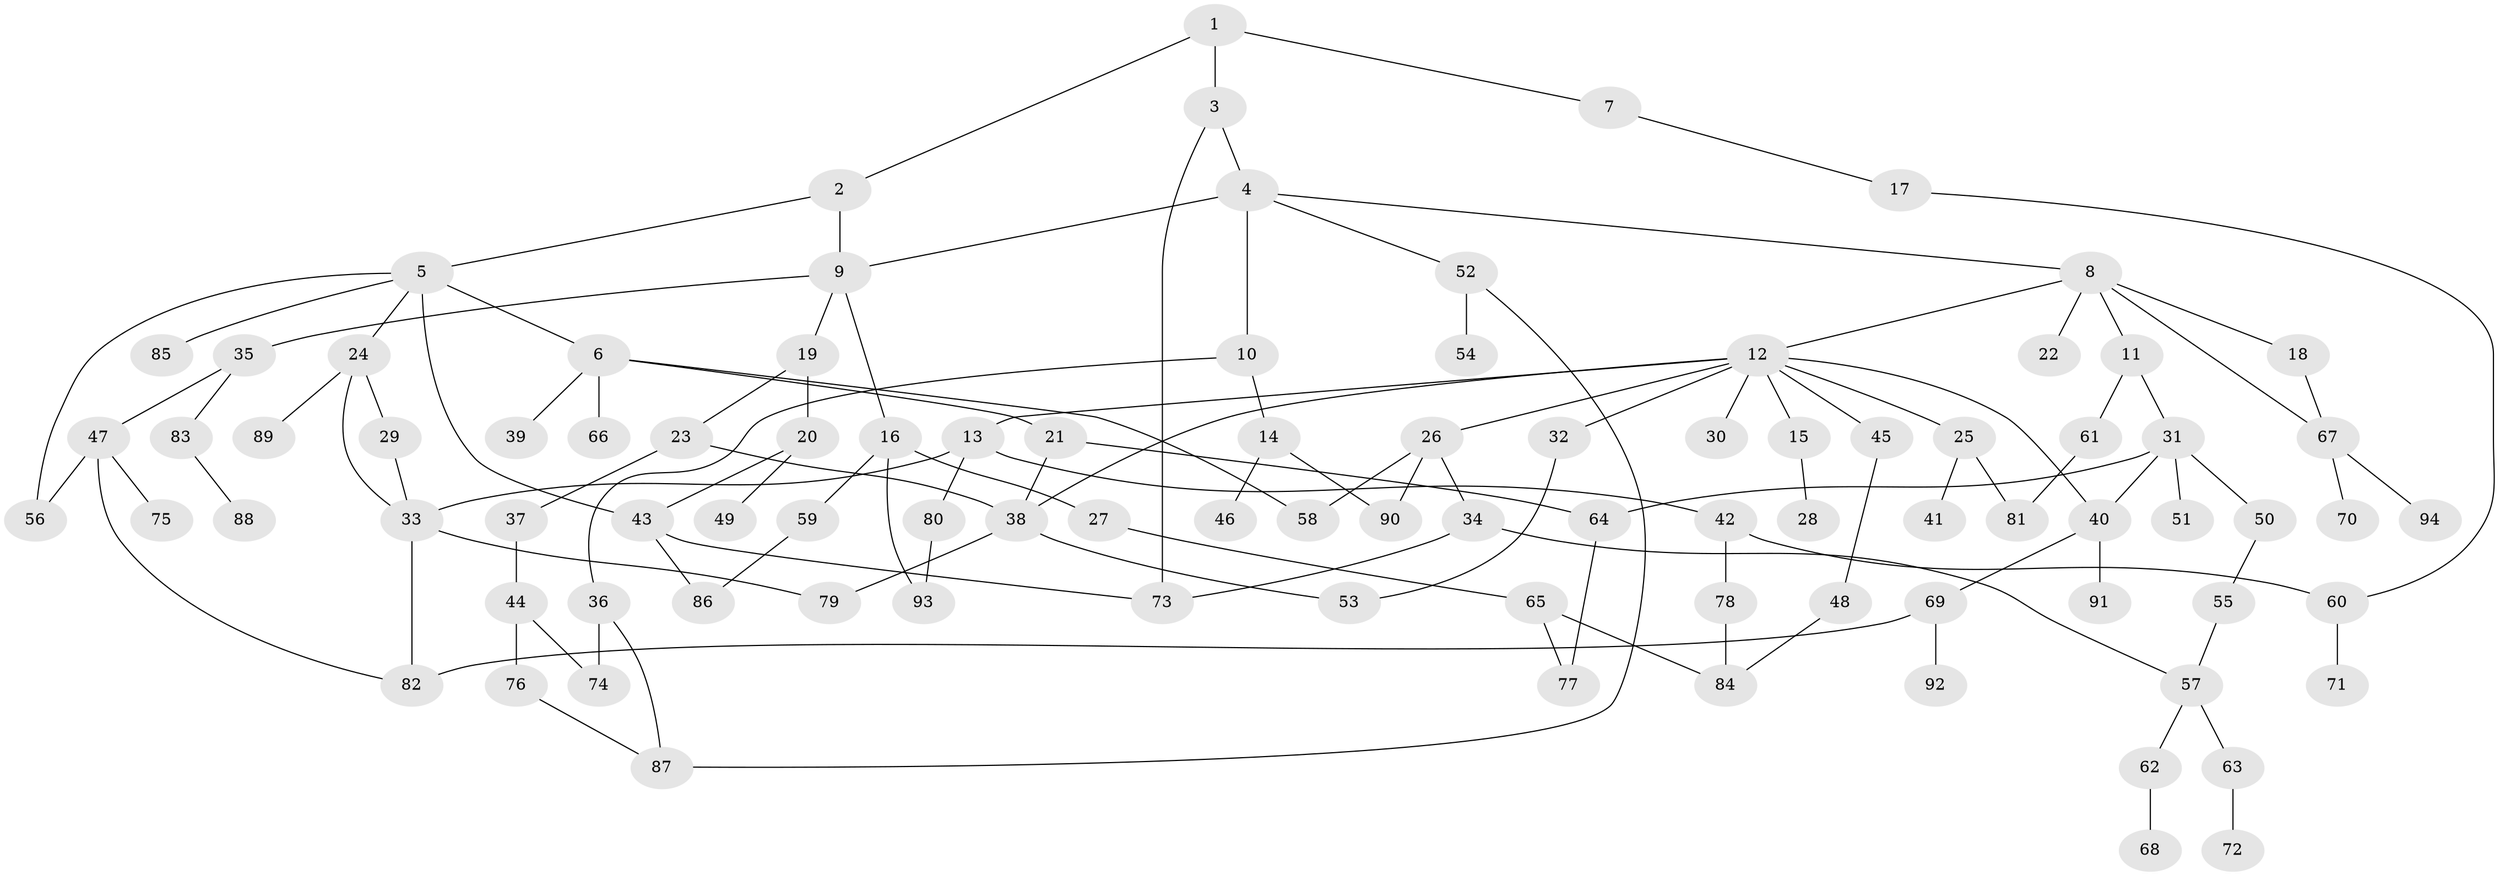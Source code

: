 // Generated by graph-tools (version 1.1) at 2025/10/02/27/25 16:10:52]
// undirected, 94 vertices, 122 edges
graph export_dot {
graph [start="1"]
  node [color=gray90,style=filled];
  1;
  2;
  3;
  4;
  5;
  6;
  7;
  8;
  9;
  10;
  11;
  12;
  13;
  14;
  15;
  16;
  17;
  18;
  19;
  20;
  21;
  22;
  23;
  24;
  25;
  26;
  27;
  28;
  29;
  30;
  31;
  32;
  33;
  34;
  35;
  36;
  37;
  38;
  39;
  40;
  41;
  42;
  43;
  44;
  45;
  46;
  47;
  48;
  49;
  50;
  51;
  52;
  53;
  54;
  55;
  56;
  57;
  58;
  59;
  60;
  61;
  62;
  63;
  64;
  65;
  66;
  67;
  68;
  69;
  70;
  71;
  72;
  73;
  74;
  75;
  76;
  77;
  78;
  79;
  80;
  81;
  82;
  83;
  84;
  85;
  86;
  87;
  88;
  89;
  90;
  91;
  92;
  93;
  94;
  1 -- 2;
  1 -- 3;
  1 -- 7;
  2 -- 5;
  2 -- 9;
  3 -- 4;
  3 -- 73;
  4 -- 8;
  4 -- 9;
  4 -- 10;
  4 -- 52;
  5 -- 6;
  5 -- 24;
  5 -- 85;
  5 -- 56;
  5 -- 43;
  6 -- 21;
  6 -- 39;
  6 -- 58;
  6 -- 66;
  7 -- 17;
  8 -- 11;
  8 -- 12;
  8 -- 18;
  8 -- 22;
  8 -- 67;
  9 -- 16;
  9 -- 19;
  9 -- 35;
  10 -- 14;
  10 -- 36;
  11 -- 31;
  11 -- 61;
  12 -- 13;
  12 -- 15;
  12 -- 25;
  12 -- 26;
  12 -- 30;
  12 -- 32;
  12 -- 40;
  12 -- 45;
  12 -- 38;
  13 -- 33;
  13 -- 42;
  13 -- 80;
  14 -- 46;
  14 -- 90;
  15 -- 28;
  16 -- 27;
  16 -- 59;
  16 -- 93;
  17 -- 60;
  18 -- 67;
  19 -- 20;
  19 -- 23;
  20 -- 43;
  20 -- 49;
  21 -- 38;
  21 -- 64;
  23 -- 37;
  23 -- 38;
  24 -- 29;
  24 -- 89;
  24 -- 33;
  25 -- 41;
  25 -- 81;
  26 -- 34;
  26 -- 90;
  26 -- 58;
  27 -- 65;
  29 -- 33;
  31 -- 50;
  31 -- 51;
  31 -- 64;
  31 -- 40;
  32 -- 53;
  33 -- 79;
  33 -- 82;
  34 -- 57;
  34 -- 73;
  35 -- 47;
  35 -- 83;
  36 -- 74;
  36 -- 87;
  37 -- 44;
  38 -- 79;
  38 -- 53;
  40 -- 69;
  40 -- 91;
  42 -- 60;
  42 -- 78;
  43 -- 86;
  43 -- 73;
  44 -- 76;
  44 -- 74;
  45 -- 48;
  47 -- 56;
  47 -- 75;
  47 -- 82;
  48 -- 84;
  50 -- 55;
  52 -- 54;
  52 -- 87;
  55 -- 57;
  57 -- 62;
  57 -- 63;
  59 -- 86;
  60 -- 71;
  61 -- 81;
  62 -- 68;
  63 -- 72;
  64 -- 77;
  65 -- 84;
  65 -- 77;
  67 -- 70;
  67 -- 94;
  69 -- 82;
  69 -- 92;
  76 -- 87;
  78 -- 84;
  80 -- 93;
  83 -- 88;
}
